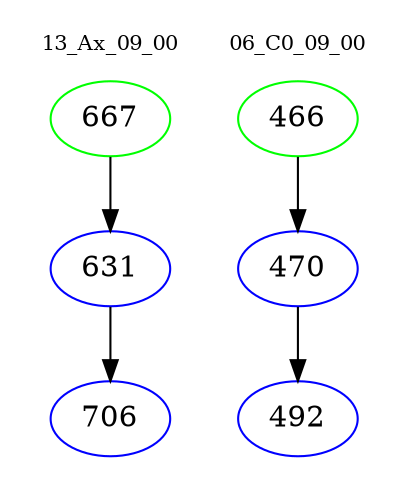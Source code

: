 digraph{
subgraph cluster_0 {
color = white
label = "13_Ax_09_00";
fontsize=10;
T0_667 [label="667", color="green"]
T0_667 -> T0_631 [color="black"]
T0_631 [label="631", color="blue"]
T0_631 -> T0_706 [color="black"]
T0_706 [label="706", color="blue"]
}
subgraph cluster_1 {
color = white
label = "06_C0_09_00";
fontsize=10;
T1_466 [label="466", color="green"]
T1_466 -> T1_470 [color="black"]
T1_470 [label="470", color="blue"]
T1_470 -> T1_492 [color="black"]
T1_492 [label="492", color="blue"]
}
}
